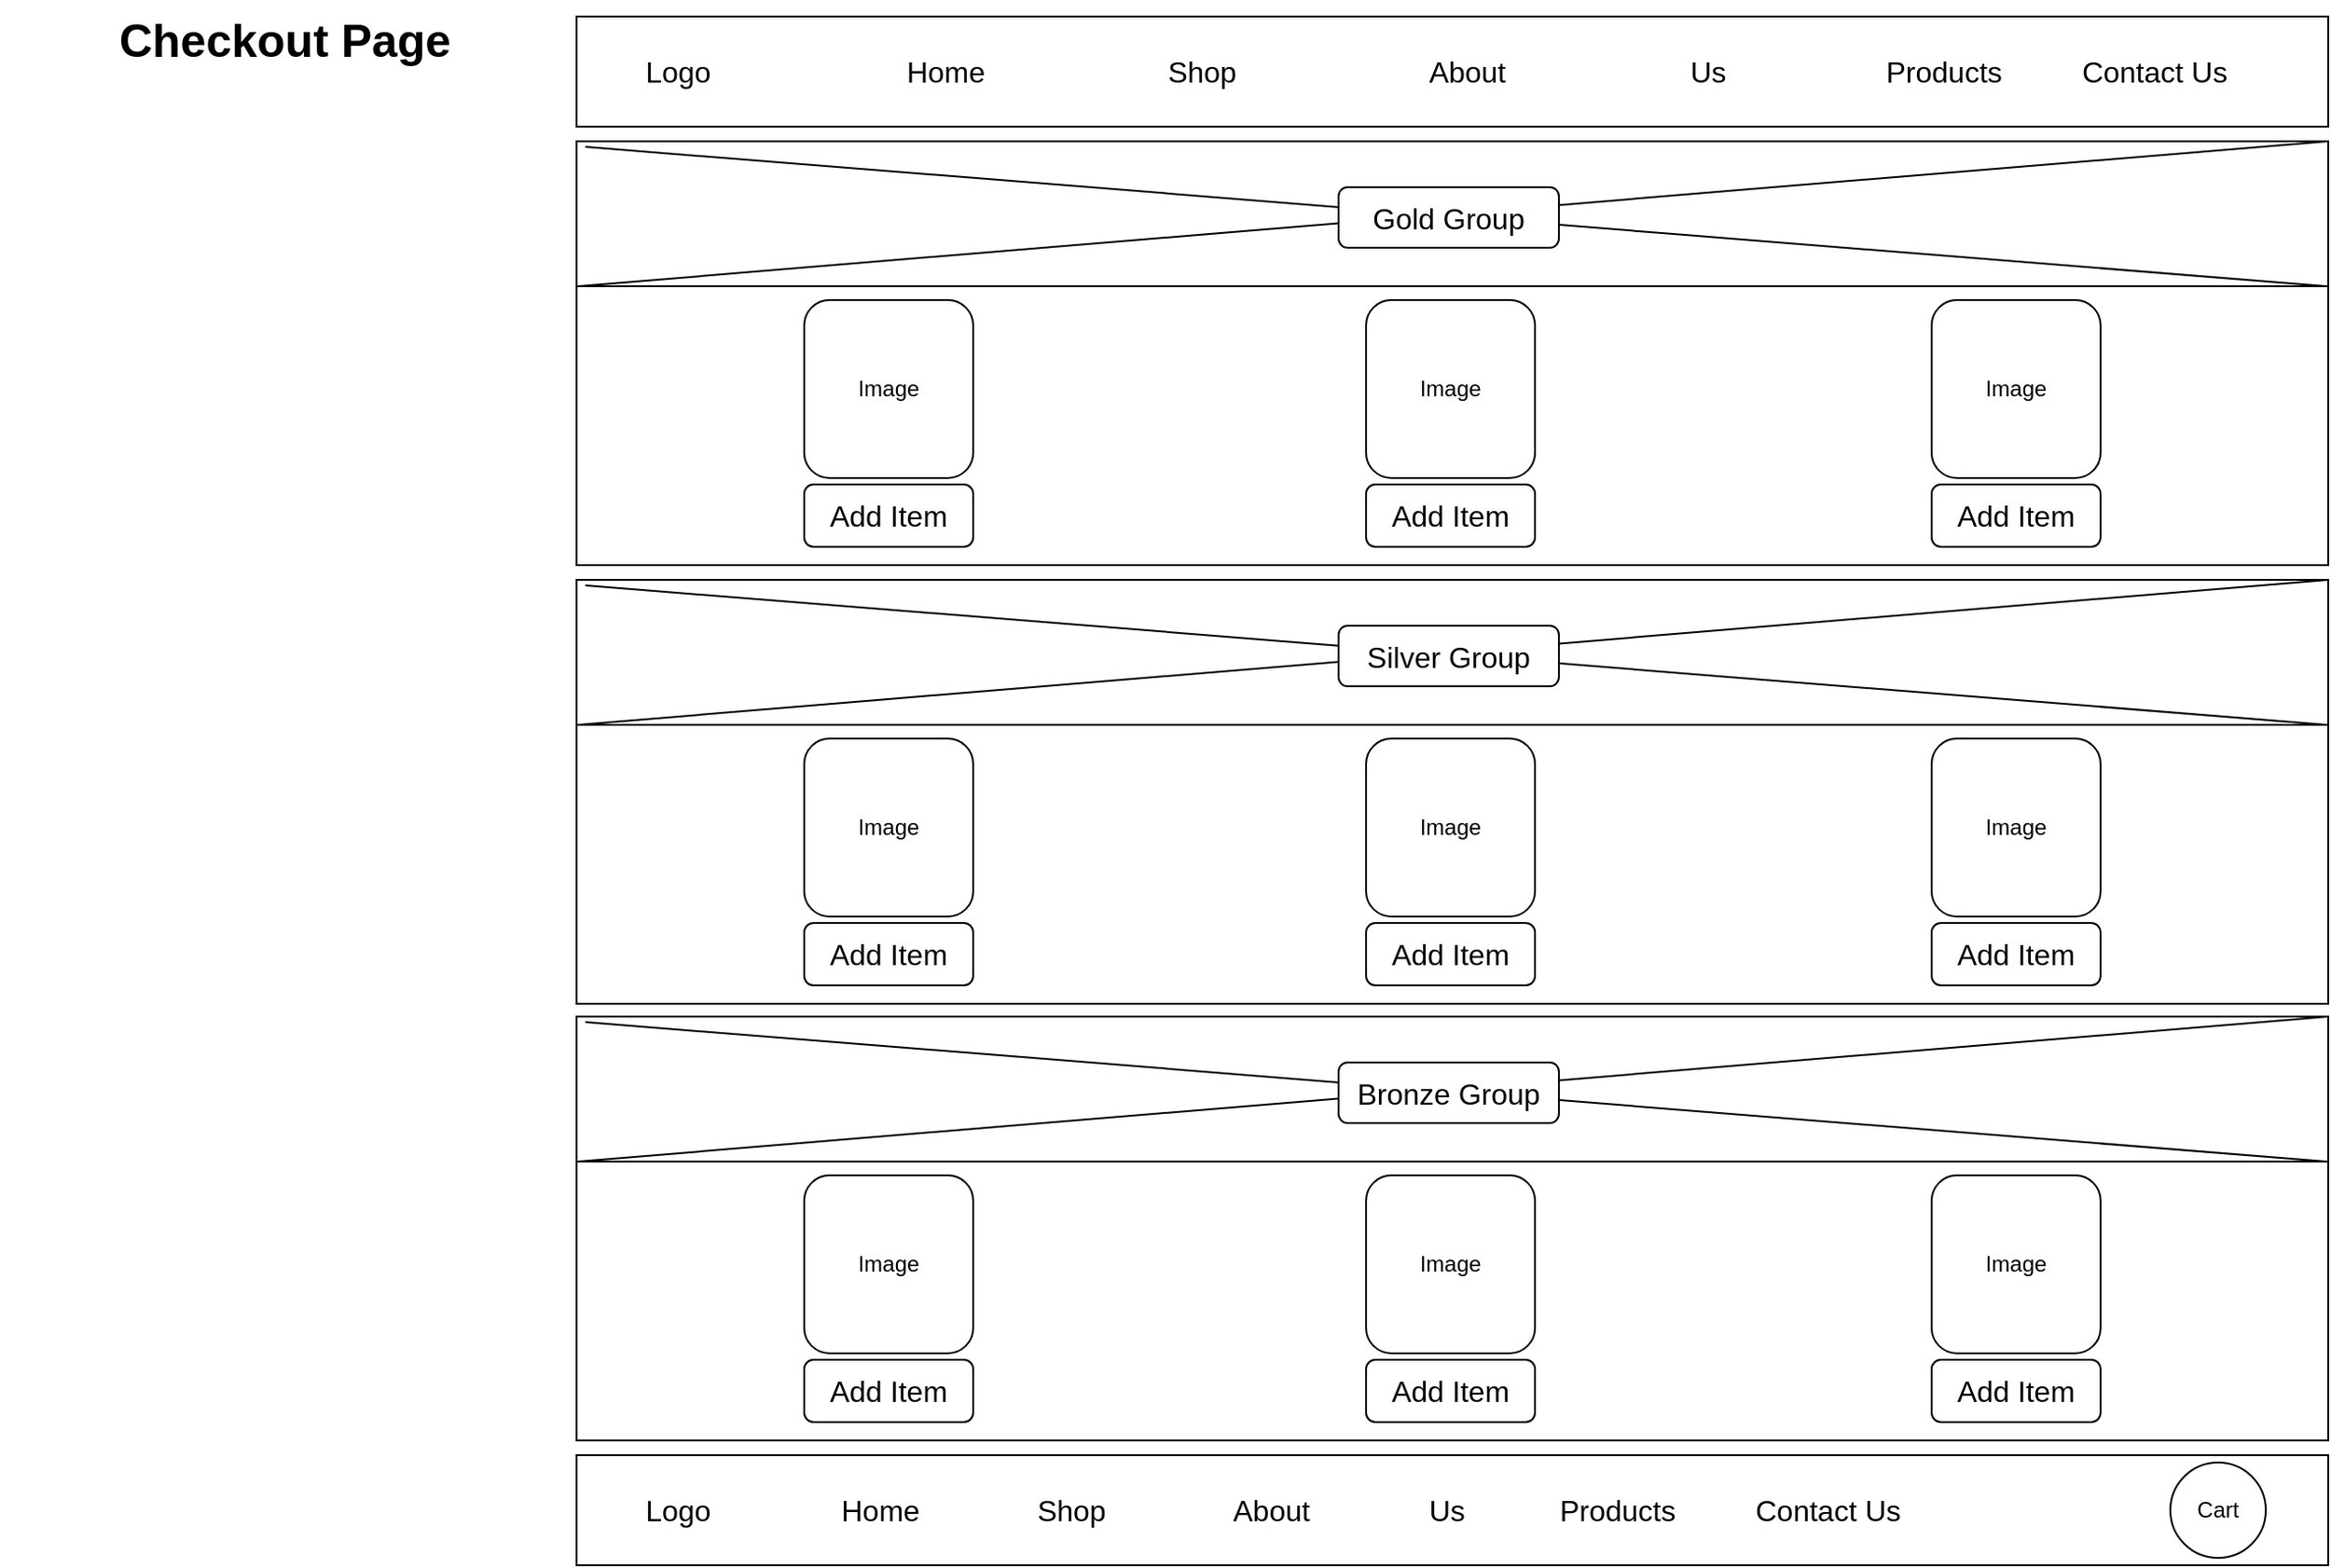 <mxfile version="22.1.0" type="device" pages="2">
  <diagram name="Page-1" id="Vwe-SFNriDMvAdaZTkJu">
    <mxGraphModel dx="4586" dy="2974" grid="0" gridSize="10" guides="1" tooltips="1" connect="1" arrows="1" fold="1" page="0" pageScale="1" pageWidth="850" pageHeight="1100" math="0" shadow="0">
      <root>
        <mxCell id="0" />
        <mxCell id="1" parent="0" />
        <mxCell id="76d5a47C9K45hAPCI4LW-1" value="&lt;span style=&quot;white-space: pre;&quot;&gt;&#x9;&lt;/span&gt;Logo &lt;span style=&quot;white-space: pre;&quot;&gt;&#x9;&lt;/span&gt;&lt;span style=&quot;white-space: pre;&quot;&gt;&#x9;&lt;span style=&quot;white-space: pre;&quot;&gt;&#x9;&lt;/span&gt;&lt;/span&gt;Home &lt;span style=&quot;white-space: pre;&quot;&gt;&#x9;&lt;span style=&quot;white-space: pre;&quot;&gt;&#x9;&lt;span style=&quot;white-space: pre;&quot;&gt;&#x9;&lt;/span&gt;&lt;/span&gt;&lt;/span&gt;Shop &lt;span style=&quot;white-space: pre;&quot;&gt;&#x9;&lt;span style=&quot;white-space: pre;&quot;&gt;&#x9;&lt;span style=&quot;white-space: pre;&quot;&gt;&#x9;&lt;/span&gt;&lt;/span&gt;&lt;/span&gt;About &lt;span style=&quot;white-space: pre;&quot;&gt;&#x9;&lt;span style=&quot;white-space: pre;&quot;&gt;&#x9;&lt;span style=&quot;white-space: pre;&quot;&gt;&#x9;&lt;/span&gt;&lt;/span&gt;&lt;/span&gt;Us &lt;span style=&quot;white-space: pre;&quot;&gt;&#x9;&lt;span style=&quot;white-space: pre;&quot;&gt;&#x9;&lt;span style=&quot;white-space: pre;&quot;&gt;&#x9;&lt;/span&gt;&lt;/span&gt;&lt;/span&gt;Products &lt;span style=&quot;white-space: pre;&quot;&gt;&#x9;&lt;span style=&quot;white-space: pre;&quot;&gt;&#x9;&lt;/span&gt;&lt;/span&gt;Contact Us" style="rounded=0;whiteSpace=wrap;html=1;fontSize=16;align=left;" parent="1" vertex="1">
          <mxGeometry x="-1306" y="-1349" width="954" height="60" as="geometry" />
        </mxCell>
        <mxCell id="76d5a47C9K45hAPCI4LW-3" value="&lt;span style=&quot;white-space: pre;&quot;&gt;&#x9;&lt;/span&gt;&lt;span style=&quot;white-space: pre;&quot;&gt;&#x9;&lt;/span&gt;&lt;span style=&quot;white-space: pre;&quot;&gt;&#x9;&lt;/span&gt;&amp;nbsp;" style="rounded=0;whiteSpace=wrap;html=1;fontSize=16;align=left;" parent="1" vertex="1">
          <mxGeometry x="-1306" y="-1202" width="954" height="152" as="geometry" />
        </mxCell>
        <mxCell id="76d5a47C9K45hAPCI4LW-73" value="Add Item" style="rounded=1;whiteSpace=wrap;html=1;fontSize=16;" parent="1" vertex="1">
          <mxGeometry x="-1182" y="-1094" width="92" height="34" as="geometry" />
        </mxCell>
        <mxCell id="76d5a47C9K45hAPCI4LW-83" value="" style="rounded=0;whiteSpace=wrap;html=1;fontSize=16;align=left;" parent="1" vertex="1">
          <mxGeometry x="-1306" y="-1281" width="954" height="79" as="geometry" />
        </mxCell>
        <mxCell id="76d5a47C9K45hAPCI4LW-84" value="" style="endArrow=none;html=1;rounded=0;fontSize=12;startSize=8;endSize=8;curved=1;entryX=1;entryY=0;entryDx=0;entryDy=0;" parent="1" target="76d5a47C9K45hAPCI4LW-83" edge="1">
          <mxGeometry width="50" height="50" relative="1" as="geometry">
            <mxPoint x="-1305" y="-1202" as="sourcePoint" />
            <mxPoint x="-1255" y="-1252" as="targetPoint" />
          </mxGeometry>
        </mxCell>
        <mxCell id="76d5a47C9K45hAPCI4LW-90" value="" style="endArrow=none;html=1;rounded=0;fontSize=12;startSize=8;endSize=8;curved=1;entryX=0.005;entryY=0.038;entryDx=0;entryDy=0;entryPerimeter=0;" parent="1" target="76d5a47C9K45hAPCI4LW-83" edge="1">
          <mxGeometry width="50" height="50" relative="1" as="geometry">
            <mxPoint x="-353" y="-1202" as="sourcePoint" />
            <mxPoint x="-303" y="-1252" as="targetPoint" />
          </mxGeometry>
        </mxCell>
        <mxCell id="76d5a47C9K45hAPCI4LW-94" value="Gold Group" style="rounded=1;whiteSpace=wrap;html=1;fontSize=16;" parent="1" vertex="1">
          <mxGeometry x="-891" y="-1256" width="120" height="33" as="geometry" />
        </mxCell>
        <mxCell id="0U13Z030iqKUWzm4eBFs-4" value="Image" style="rounded=1;whiteSpace=wrap;html=1;" parent="1" vertex="1">
          <mxGeometry x="-1182" y="-1194.5" width="92" height="97" as="geometry" />
        </mxCell>
        <mxCell id="0U13Z030iqKUWzm4eBFs-9" value="Image" style="rounded=1;whiteSpace=wrap;html=1;" parent="1" vertex="1">
          <mxGeometry x="-876" y="-1194.5" width="92" height="97" as="geometry" />
        </mxCell>
        <mxCell id="0U13Z030iqKUWzm4eBFs-10" value="Add Item" style="rounded=1;whiteSpace=wrap;html=1;fontSize=16;" parent="1" vertex="1">
          <mxGeometry x="-876" y="-1094" width="92" height="34" as="geometry" />
        </mxCell>
        <mxCell id="0U13Z030iqKUWzm4eBFs-11" value="Image" style="rounded=1;whiteSpace=wrap;html=1;" parent="1" vertex="1">
          <mxGeometry x="-568" y="-1194.5" width="92" height="97" as="geometry" />
        </mxCell>
        <mxCell id="0U13Z030iqKUWzm4eBFs-12" value="Add Item" style="rounded=1;whiteSpace=wrap;html=1;fontSize=16;" parent="1" vertex="1">
          <mxGeometry x="-568" y="-1094" width="92" height="34" as="geometry" />
        </mxCell>
        <mxCell id="0U13Z030iqKUWzm4eBFs-13" value="&lt;span style=&quot;white-space: pre;&quot;&gt;&#x9;&lt;/span&gt;&lt;span style=&quot;white-space: pre;&quot;&gt;&#x9;&lt;/span&gt;&lt;span style=&quot;white-space: pre;&quot;&gt;&#x9;&lt;/span&gt;&amp;nbsp;" style="rounded=0;whiteSpace=wrap;html=1;fontSize=16;align=left;" parent="1" vertex="1">
          <mxGeometry x="-1306" y="-963" width="954" height="152" as="geometry" />
        </mxCell>
        <mxCell id="0U13Z030iqKUWzm4eBFs-14" value="Add Item" style="rounded=1;whiteSpace=wrap;html=1;fontSize=16;" parent="1" vertex="1">
          <mxGeometry x="-1182" y="-855" width="92" height="34" as="geometry" />
        </mxCell>
        <mxCell id="0U13Z030iqKUWzm4eBFs-15" value="" style="rounded=0;whiteSpace=wrap;html=1;fontSize=16;align=left;" parent="1" vertex="1">
          <mxGeometry x="-1306" y="-1042" width="954" height="79" as="geometry" />
        </mxCell>
        <mxCell id="0U13Z030iqKUWzm4eBFs-16" value="" style="endArrow=none;html=1;rounded=0;fontSize=12;startSize=8;endSize=8;curved=1;entryX=1;entryY=0;entryDx=0;entryDy=0;" parent="1" target="0U13Z030iqKUWzm4eBFs-15" edge="1">
          <mxGeometry width="50" height="50" relative="1" as="geometry">
            <mxPoint x="-1305" y="-963" as="sourcePoint" />
            <mxPoint x="-1255" y="-1013" as="targetPoint" />
          </mxGeometry>
        </mxCell>
        <mxCell id="0U13Z030iqKUWzm4eBFs-17" value="" style="endArrow=none;html=1;rounded=0;fontSize=12;startSize=8;endSize=8;curved=1;entryX=0.005;entryY=0.038;entryDx=0;entryDy=0;entryPerimeter=0;" parent="1" target="0U13Z030iqKUWzm4eBFs-15" edge="1">
          <mxGeometry width="50" height="50" relative="1" as="geometry">
            <mxPoint x="-353" y="-963" as="sourcePoint" />
            <mxPoint x="-303" y="-1013" as="targetPoint" />
          </mxGeometry>
        </mxCell>
        <mxCell id="0U13Z030iqKUWzm4eBFs-18" value="Silver Group" style="rounded=1;whiteSpace=wrap;html=1;fontSize=16;" parent="1" vertex="1">
          <mxGeometry x="-891" y="-1017" width="120" height="33" as="geometry" />
        </mxCell>
        <mxCell id="0U13Z030iqKUWzm4eBFs-19" value="Image" style="rounded=1;whiteSpace=wrap;html=1;" parent="1" vertex="1">
          <mxGeometry x="-1182" y="-955.5" width="92" height="97" as="geometry" />
        </mxCell>
        <mxCell id="0U13Z030iqKUWzm4eBFs-20" value="Image" style="rounded=1;whiteSpace=wrap;html=1;" parent="1" vertex="1">
          <mxGeometry x="-876" y="-955.5" width="92" height="97" as="geometry" />
        </mxCell>
        <mxCell id="0U13Z030iqKUWzm4eBFs-21" value="Add Item" style="rounded=1;whiteSpace=wrap;html=1;fontSize=16;" parent="1" vertex="1">
          <mxGeometry x="-876" y="-855" width="92" height="34" as="geometry" />
        </mxCell>
        <mxCell id="0U13Z030iqKUWzm4eBFs-22" value="Image" style="rounded=1;whiteSpace=wrap;html=1;" parent="1" vertex="1">
          <mxGeometry x="-568" y="-955.5" width="92" height="97" as="geometry" />
        </mxCell>
        <mxCell id="0U13Z030iqKUWzm4eBFs-23" value="Add Item" style="rounded=1;whiteSpace=wrap;html=1;fontSize=16;" parent="1" vertex="1">
          <mxGeometry x="-568" y="-855" width="92" height="34" as="geometry" />
        </mxCell>
        <mxCell id="0U13Z030iqKUWzm4eBFs-24" value="&lt;span style=&quot;white-space: pre;&quot;&gt;&#x9;&lt;/span&gt;&lt;span style=&quot;white-space: pre;&quot;&gt;&#x9;&lt;/span&gt;&lt;span style=&quot;white-space: pre;&quot;&gt;&#x9;&lt;/span&gt;&amp;nbsp;" style="rounded=0;whiteSpace=wrap;html=1;fontSize=16;align=left;" parent="1" vertex="1">
          <mxGeometry x="-1306" y="-725" width="954" height="152" as="geometry" />
        </mxCell>
        <mxCell id="0U13Z030iqKUWzm4eBFs-25" value="Add Item" style="rounded=1;whiteSpace=wrap;html=1;fontSize=16;" parent="1" vertex="1">
          <mxGeometry x="-1182" y="-617" width="92" height="34" as="geometry" />
        </mxCell>
        <mxCell id="0U13Z030iqKUWzm4eBFs-26" value="" style="rounded=0;whiteSpace=wrap;html=1;fontSize=16;align=left;" parent="1" vertex="1">
          <mxGeometry x="-1306" y="-804" width="954" height="79" as="geometry" />
        </mxCell>
        <mxCell id="0U13Z030iqKUWzm4eBFs-27" value="" style="endArrow=none;html=1;rounded=0;fontSize=12;startSize=8;endSize=8;curved=1;entryX=1;entryY=0;entryDx=0;entryDy=0;" parent="1" target="0U13Z030iqKUWzm4eBFs-26" edge="1">
          <mxGeometry width="50" height="50" relative="1" as="geometry">
            <mxPoint x="-1305" y="-725" as="sourcePoint" />
            <mxPoint x="-1255" y="-775" as="targetPoint" />
          </mxGeometry>
        </mxCell>
        <mxCell id="0U13Z030iqKUWzm4eBFs-28" value="" style="endArrow=none;html=1;rounded=0;fontSize=12;startSize=8;endSize=8;curved=1;entryX=0.005;entryY=0.038;entryDx=0;entryDy=0;entryPerimeter=0;" parent="1" target="0U13Z030iqKUWzm4eBFs-26" edge="1">
          <mxGeometry width="50" height="50" relative="1" as="geometry">
            <mxPoint x="-353" y="-725" as="sourcePoint" />
            <mxPoint x="-303" y="-775" as="targetPoint" />
          </mxGeometry>
        </mxCell>
        <mxCell id="0U13Z030iqKUWzm4eBFs-29" value="Bronze Group" style="rounded=1;whiteSpace=wrap;html=1;fontSize=16;" parent="1" vertex="1">
          <mxGeometry x="-891" y="-779" width="120" height="33" as="geometry" />
        </mxCell>
        <mxCell id="0U13Z030iqKUWzm4eBFs-30" value="Image" style="rounded=1;whiteSpace=wrap;html=1;" parent="1" vertex="1">
          <mxGeometry x="-1182" y="-717.5" width="92" height="97" as="geometry" />
        </mxCell>
        <mxCell id="0U13Z030iqKUWzm4eBFs-31" value="Image" style="rounded=1;whiteSpace=wrap;html=1;" parent="1" vertex="1">
          <mxGeometry x="-876" y="-717.5" width="92" height="97" as="geometry" />
        </mxCell>
        <mxCell id="0U13Z030iqKUWzm4eBFs-32" value="Add Item" style="rounded=1;whiteSpace=wrap;html=1;fontSize=16;" parent="1" vertex="1">
          <mxGeometry x="-876" y="-617" width="92" height="34" as="geometry" />
        </mxCell>
        <mxCell id="0U13Z030iqKUWzm4eBFs-33" value="Image" style="rounded=1;whiteSpace=wrap;html=1;" parent="1" vertex="1">
          <mxGeometry x="-568" y="-717.5" width="92" height="97" as="geometry" />
        </mxCell>
        <mxCell id="0U13Z030iqKUWzm4eBFs-34" value="Add Item" style="rounded=1;whiteSpace=wrap;html=1;fontSize=16;" parent="1" vertex="1">
          <mxGeometry x="-568" y="-617" width="92" height="34" as="geometry" />
        </mxCell>
        <mxCell id="0U13Z030iqKUWzm4eBFs-36" value="&lt;span style=&quot;white-space: pre;&quot;&gt;&#x9;&lt;/span&gt;Logo &lt;span style=&quot;white-space: pre;&quot;&gt;&#x9;&lt;/span&gt;&lt;span style=&quot;white-space: pre;&quot;&gt;&#x9;&lt;/span&gt;Home &lt;span style=&quot;white-space: pre;&quot;&gt;&#x9;&lt;span style=&quot;white-space: pre;&quot;&gt;&#x9;&lt;/span&gt;&lt;/span&gt;Shop &lt;span style=&quot;white-space: pre;&quot;&gt;&#x9;&lt;span style=&quot;white-space: pre;&quot;&gt;&#x9;&lt;/span&gt;&lt;/span&gt;About &lt;span style=&quot;white-space: pre;&quot;&gt;&#x9;&lt;span style=&quot;white-space: pre;&quot;&gt;&#x9;&lt;/span&gt;&lt;/span&gt;Us &lt;span style=&quot;white-space: pre;&quot;&gt;&#x9;&lt;span style=&quot;white-space: pre;&quot;&gt;&#x9;&lt;/span&gt;&lt;/span&gt;Products &lt;span style=&quot;white-space: pre;&quot;&gt;&#x9;&lt;span style=&quot;white-space: pre;&quot;&gt;&#x9;&lt;/span&gt;&lt;/span&gt;Contact Us" style="rounded=0;whiteSpace=wrap;html=1;fontSize=16;align=left;" parent="1" vertex="1">
          <mxGeometry x="-1306" y="-565" width="954" height="60" as="geometry" />
        </mxCell>
        <mxCell id="0U13Z030iqKUWzm4eBFs-37" value="Cart" style="ellipse;whiteSpace=wrap;html=1;aspect=fixed;" parent="1" vertex="1">
          <mxGeometry x="-438" y="-561" width="52" height="52" as="geometry" />
        </mxCell>
        <mxCell id="0U13Z030iqKUWzm4eBFs-38" value="&lt;font style=&quot;font-size: 25px;&quot;&gt;&lt;b&gt;&lt;span style=&quot;white-space: pre;&quot;&gt;&#x9;&lt;/span&gt;Checkout&amp;nbsp;Page&lt;/b&gt;&lt;/font&gt;" style="text;html=1;align=center;verticalAlign=middle;resizable=0;points=[];autosize=1;strokeColor=none;fillColor=none;" parent="1" vertex="1">
          <mxGeometry x="-1620" y="-1358" width="254" height="42" as="geometry" />
        </mxCell>
      </root>
    </mxGraphModel>
  </diagram>
  <diagram id="RqJzGAvNc312FYMicDzJ" name="Page-2">
    <mxGraphModel dx="1063" dy="522" grid="0" gridSize="10" guides="1" tooltips="1" connect="1" arrows="1" fold="1" page="0" pageScale="1" pageWidth="850" pageHeight="1100" math="0" shadow="0">
      <root>
        <mxCell id="0" />
        <mxCell id="1" parent="0" />
      </root>
    </mxGraphModel>
  </diagram>
</mxfile>
